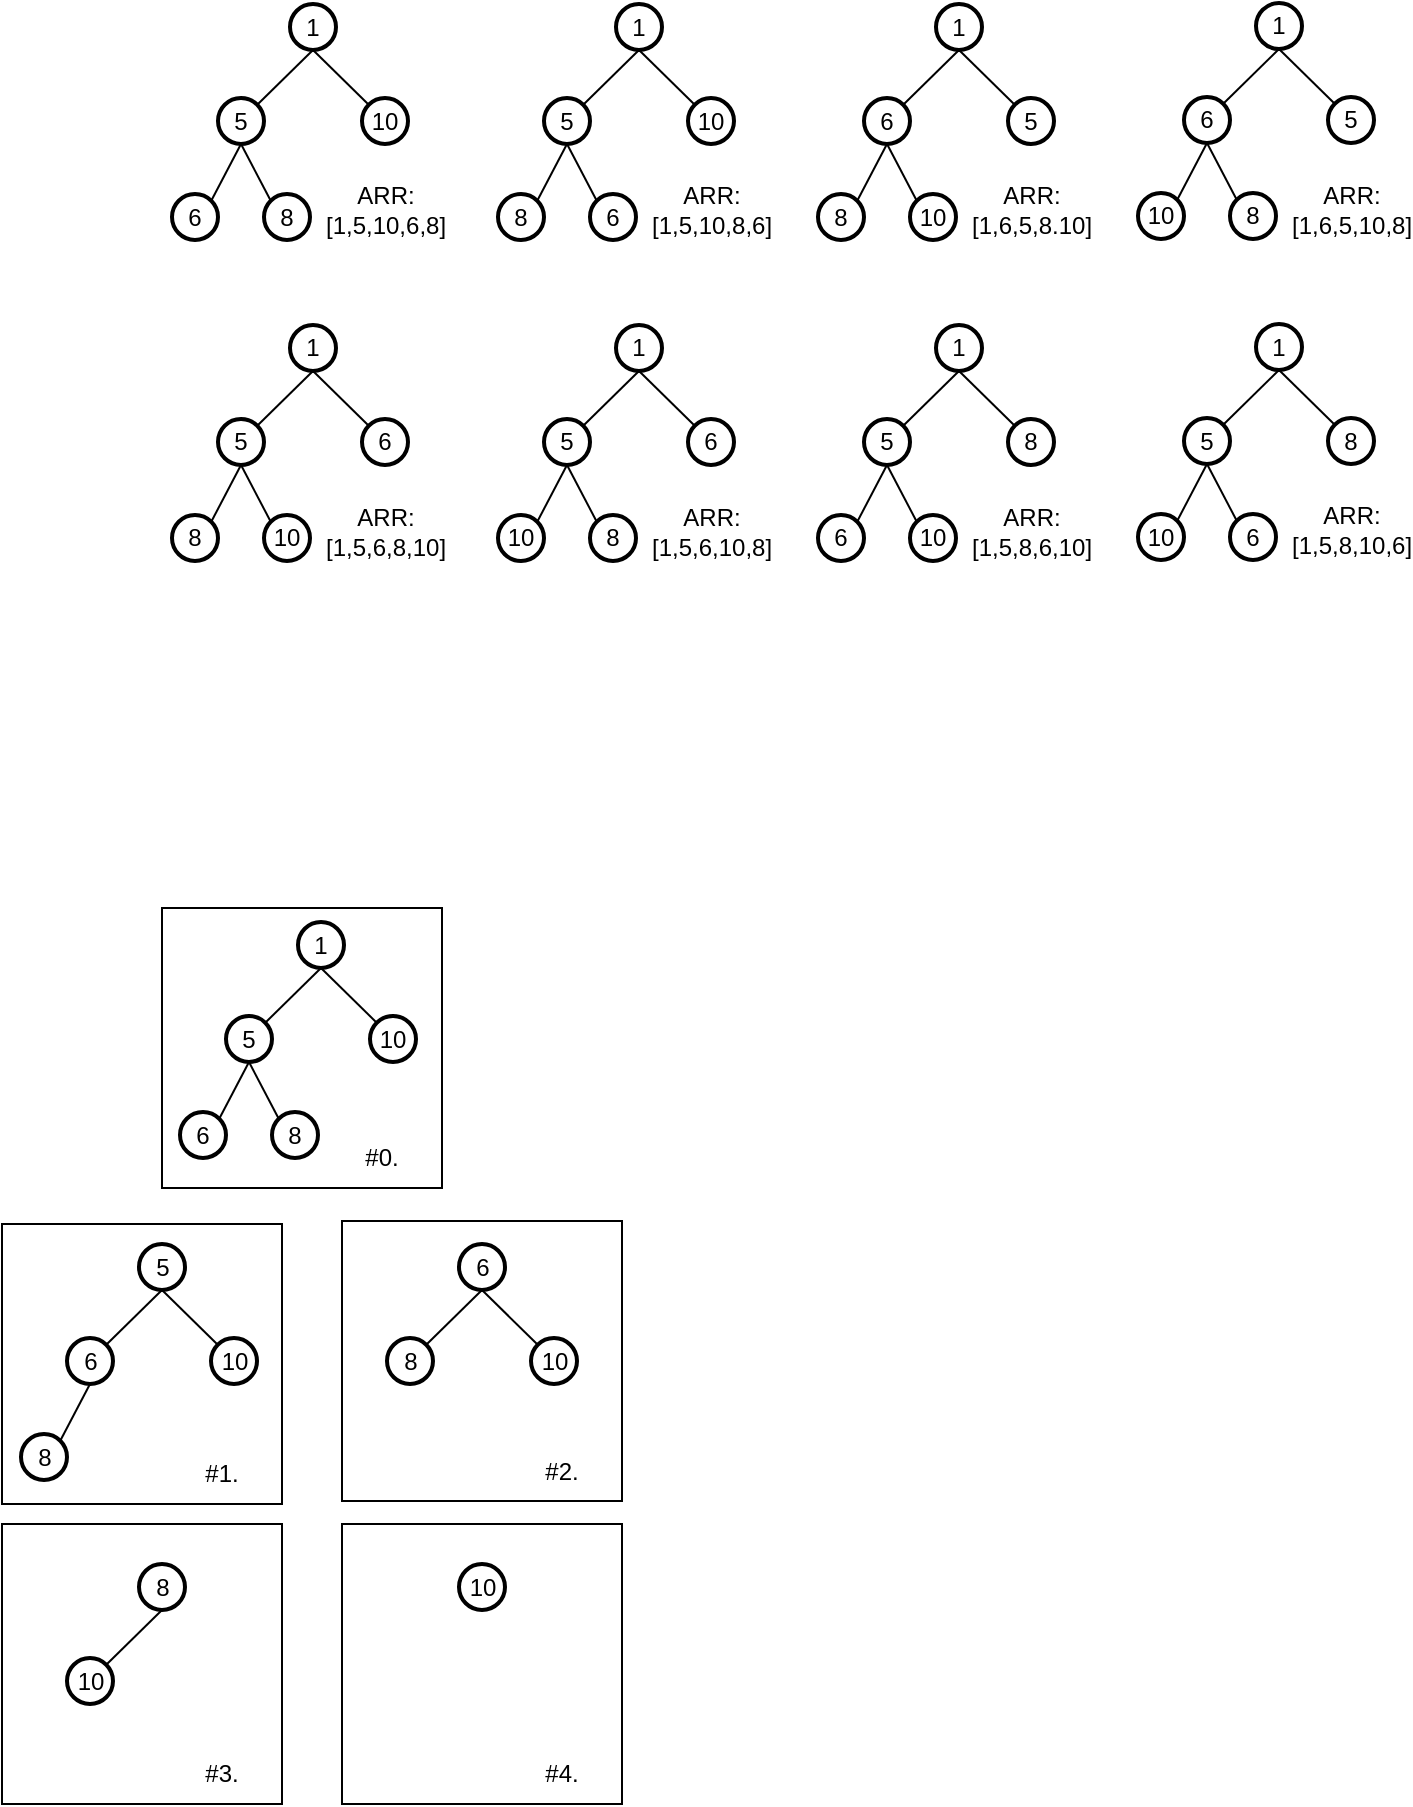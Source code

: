 <mxfile version="23.1.5" type="github">
  <diagram name="Page-1" id="aHhP2dkoNw0n4RLFs2D8">
    <mxGraphModel dx="1850" dy="497" grid="1" gridSize="10" guides="1" tooltips="1" connect="1" arrows="1" fold="1" page="1" pageScale="1" pageWidth="850" pageHeight="1100" math="0" shadow="0">
      <root>
        <mxCell id="0" />
        <mxCell id="1" parent="0" />
        <mxCell id="cqjwxdYqzC4HTUzRYHal-205" value="" style="whiteSpace=wrap;html=1;aspect=fixed;" vertex="1" parent="1">
          <mxGeometry x="-78" y="552" width="140" height="140" as="geometry" />
        </mxCell>
        <mxCell id="cqjwxdYqzC4HTUzRYHal-204" value="" style="whiteSpace=wrap;html=1;aspect=fixed;" vertex="1" parent="1">
          <mxGeometry x="12" y="860" width="140" height="140" as="geometry" />
        </mxCell>
        <mxCell id="cqjwxdYqzC4HTUzRYHal-203" value="" style="whiteSpace=wrap;html=1;aspect=fixed;" vertex="1" parent="1">
          <mxGeometry x="-158" y="860" width="140" height="140" as="geometry" />
        </mxCell>
        <mxCell id="cqjwxdYqzC4HTUzRYHal-202" value="" style="whiteSpace=wrap;html=1;aspect=fixed;" vertex="1" parent="1">
          <mxGeometry x="12" y="708.5" width="140" height="140" as="geometry" />
        </mxCell>
        <mxCell id="cqjwxdYqzC4HTUzRYHal-201" value="" style="whiteSpace=wrap;html=1;aspect=fixed;" vertex="1" parent="1">
          <mxGeometry x="-158" y="710" width="140" height="140" as="geometry" />
        </mxCell>
        <mxCell id="2" value="1" style="ellipse;aspect=fixed;strokeWidth=2;whiteSpace=wrap;" parent="1" vertex="1">
          <mxGeometry x="-14" y="100" width="23" height="23" as="geometry" />
        </mxCell>
        <mxCell id="3" value="5" style="ellipse;aspect=fixed;strokeWidth=2;whiteSpace=wrap;" parent="1" vertex="1">
          <mxGeometry x="-50" y="147" width="23" height="23" as="geometry" />
        </mxCell>
        <mxCell id="4" value="10" style="ellipse;aspect=fixed;strokeWidth=2;whiteSpace=wrap;" parent="1" vertex="1">
          <mxGeometry x="22" y="147" width="23" height="23" as="geometry" />
        </mxCell>
        <mxCell id="7" value="6" style="ellipse;aspect=fixed;strokeWidth=2;whiteSpace=wrap;" parent="1" vertex="1">
          <mxGeometry x="-73" y="195" width="23" height="23" as="geometry" />
        </mxCell>
        <mxCell id="8" value="8" style="ellipse;aspect=fixed;strokeWidth=2;whiteSpace=wrap;" parent="1" vertex="1">
          <mxGeometry x="-27" y="195" width="23" height="23" as="geometry" />
        </mxCell>
        <mxCell id="cqjwxdYqzC4HTUzRYHal-14" value="" style="endArrow=none;html=1;rounded=0;entryX=0.5;entryY=1;entryDx=0;entryDy=0;exitX=1;exitY=0;exitDx=0;exitDy=0;" edge="1" parent="1" source="7" target="3">
          <mxGeometry width="50" height="50" relative="1" as="geometry">
            <mxPoint x="-123" y="223" as="sourcePoint" />
            <mxPoint x="-73" y="173" as="targetPoint" />
          </mxGeometry>
        </mxCell>
        <mxCell id="cqjwxdYqzC4HTUzRYHal-15" value="" style="endArrow=none;html=1;rounded=0;entryX=0.5;entryY=1;entryDx=0;entryDy=0;exitX=0;exitY=0;exitDx=0;exitDy=0;" edge="1" parent="1" source="8" target="3">
          <mxGeometry width="50" height="50" relative="1" as="geometry">
            <mxPoint x="-20" y="200" as="sourcePoint" />
            <mxPoint x="90" y="230" as="targetPoint" />
          </mxGeometry>
        </mxCell>
        <mxCell id="cqjwxdYqzC4HTUzRYHal-16" value="" style="endArrow=none;html=1;rounded=0;exitX=1;exitY=0;exitDx=0;exitDy=0;entryX=0.5;entryY=1;entryDx=0;entryDy=0;" edge="1" parent="1" source="3" target="2">
          <mxGeometry width="50" height="50" relative="1" as="geometry">
            <mxPoint x="-10" y="170" as="sourcePoint" />
            <mxPoint y="140" as="targetPoint" />
          </mxGeometry>
        </mxCell>
        <mxCell id="cqjwxdYqzC4HTUzRYHal-17" value="" style="endArrow=none;html=1;rounded=0;entryX=0.5;entryY=1;entryDx=0;entryDy=0;exitX=0;exitY=0;exitDx=0;exitDy=0;" edge="1" parent="1" source="4" target="2">
          <mxGeometry width="50" height="50" relative="1" as="geometry">
            <mxPoint x="10" y="200" as="sourcePoint" />
            <mxPoint x="60" y="150" as="targetPoint" />
          </mxGeometry>
        </mxCell>
        <mxCell id="cqjwxdYqzC4HTUzRYHal-19" value="ARR: [1,5,10,6,8]" style="text;html=1;align=center;verticalAlign=middle;whiteSpace=wrap;rounded=0;" vertex="1" parent="1">
          <mxGeometry x="3.5" y="188" width="60" height="30" as="geometry" />
        </mxCell>
        <mxCell id="cqjwxdYqzC4HTUzRYHal-20" value="1" style="ellipse;aspect=fixed;strokeWidth=2;whiteSpace=wrap;" vertex="1" parent="1">
          <mxGeometry x="149" y="100" width="23" height="23" as="geometry" />
        </mxCell>
        <mxCell id="cqjwxdYqzC4HTUzRYHal-21" value="5" style="ellipse;aspect=fixed;strokeWidth=2;whiteSpace=wrap;" vertex="1" parent="1">
          <mxGeometry x="113" y="147" width="23" height="23" as="geometry" />
        </mxCell>
        <mxCell id="cqjwxdYqzC4HTUzRYHal-22" value="10" style="ellipse;aspect=fixed;strokeWidth=2;whiteSpace=wrap;" vertex="1" parent="1">
          <mxGeometry x="185" y="147" width="23" height="23" as="geometry" />
        </mxCell>
        <mxCell id="cqjwxdYqzC4HTUzRYHal-23" value="8" style="ellipse;aspect=fixed;strokeWidth=2;whiteSpace=wrap;" vertex="1" parent="1">
          <mxGeometry x="90" y="195" width="23" height="23" as="geometry" />
        </mxCell>
        <mxCell id="cqjwxdYqzC4HTUzRYHal-24" value="6" style="ellipse;aspect=fixed;strokeWidth=2;whiteSpace=wrap;" vertex="1" parent="1">
          <mxGeometry x="136" y="195" width="23" height="23" as="geometry" />
        </mxCell>
        <mxCell id="cqjwxdYqzC4HTUzRYHal-25" value="" style="endArrow=none;html=1;rounded=0;entryX=0.5;entryY=1;entryDx=0;entryDy=0;exitX=1;exitY=0;exitDx=0;exitDy=0;" edge="1" parent="1" source="cqjwxdYqzC4HTUzRYHal-23" target="cqjwxdYqzC4HTUzRYHal-21">
          <mxGeometry width="50" height="50" relative="1" as="geometry">
            <mxPoint x="40" y="223" as="sourcePoint" />
            <mxPoint x="90" y="173" as="targetPoint" />
          </mxGeometry>
        </mxCell>
        <mxCell id="cqjwxdYqzC4HTUzRYHal-26" value="" style="endArrow=none;html=1;rounded=0;entryX=0.5;entryY=1;entryDx=0;entryDy=0;exitX=0;exitY=0;exitDx=0;exitDy=0;" edge="1" parent="1" source="cqjwxdYqzC4HTUzRYHal-24" target="cqjwxdYqzC4HTUzRYHal-21">
          <mxGeometry width="50" height="50" relative="1" as="geometry">
            <mxPoint x="143" y="200" as="sourcePoint" />
            <mxPoint x="253" y="230" as="targetPoint" />
          </mxGeometry>
        </mxCell>
        <mxCell id="cqjwxdYqzC4HTUzRYHal-27" value="" style="endArrow=none;html=1;rounded=0;exitX=1;exitY=0;exitDx=0;exitDy=0;entryX=0.5;entryY=1;entryDx=0;entryDy=0;" edge="1" parent="1" source="cqjwxdYqzC4HTUzRYHal-21" target="cqjwxdYqzC4HTUzRYHal-20">
          <mxGeometry width="50" height="50" relative="1" as="geometry">
            <mxPoint x="153" y="170" as="sourcePoint" />
            <mxPoint x="163" y="140" as="targetPoint" />
          </mxGeometry>
        </mxCell>
        <mxCell id="cqjwxdYqzC4HTUzRYHal-28" value="" style="endArrow=none;html=1;rounded=0;entryX=0.5;entryY=1;entryDx=0;entryDy=0;exitX=0;exitY=0;exitDx=0;exitDy=0;" edge="1" parent="1" source="cqjwxdYqzC4HTUzRYHal-22" target="cqjwxdYqzC4HTUzRYHal-20">
          <mxGeometry width="50" height="50" relative="1" as="geometry">
            <mxPoint x="173" y="200" as="sourcePoint" />
            <mxPoint x="223" y="150" as="targetPoint" />
          </mxGeometry>
        </mxCell>
        <mxCell id="cqjwxdYqzC4HTUzRYHal-29" value="ARR: [1,5,10,8,6]" style="text;html=1;align=center;verticalAlign=middle;whiteSpace=wrap;rounded=0;" vertex="1" parent="1">
          <mxGeometry x="166.5" y="188" width="60" height="30" as="geometry" />
        </mxCell>
        <mxCell id="cqjwxdYqzC4HTUzRYHal-30" value="1" style="ellipse;aspect=fixed;strokeWidth=2;whiteSpace=wrap;" vertex="1" parent="1">
          <mxGeometry x="309" y="100" width="23" height="23" as="geometry" />
        </mxCell>
        <mxCell id="cqjwxdYqzC4HTUzRYHal-31" value="6" style="ellipse;aspect=fixed;strokeWidth=2;whiteSpace=wrap;" vertex="1" parent="1">
          <mxGeometry x="273" y="147" width="23" height="23" as="geometry" />
        </mxCell>
        <mxCell id="cqjwxdYqzC4HTUzRYHal-32" value="5" style="ellipse;aspect=fixed;strokeWidth=2;whiteSpace=wrap;" vertex="1" parent="1">
          <mxGeometry x="345" y="147" width="23" height="23" as="geometry" />
        </mxCell>
        <mxCell id="cqjwxdYqzC4HTUzRYHal-33" value="8" style="ellipse;aspect=fixed;strokeWidth=2;whiteSpace=wrap;" vertex="1" parent="1">
          <mxGeometry x="250" y="195" width="23" height="23" as="geometry" />
        </mxCell>
        <mxCell id="cqjwxdYqzC4HTUzRYHal-34" value="10" style="ellipse;aspect=fixed;strokeWidth=2;whiteSpace=wrap;" vertex="1" parent="1">
          <mxGeometry x="296" y="195" width="23" height="23" as="geometry" />
        </mxCell>
        <mxCell id="cqjwxdYqzC4HTUzRYHal-35" value="" style="endArrow=none;html=1;rounded=0;entryX=0.5;entryY=1;entryDx=0;entryDy=0;exitX=1;exitY=0;exitDx=0;exitDy=0;" edge="1" parent="1" source="cqjwxdYqzC4HTUzRYHal-33" target="cqjwxdYqzC4HTUzRYHal-31">
          <mxGeometry width="50" height="50" relative="1" as="geometry">
            <mxPoint x="200" y="223" as="sourcePoint" />
            <mxPoint x="250" y="173" as="targetPoint" />
          </mxGeometry>
        </mxCell>
        <mxCell id="cqjwxdYqzC4HTUzRYHal-36" value="" style="endArrow=none;html=1;rounded=0;entryX=0.5;entryY=1;entryDx=0;entryDy=0;exitX=0;exitY=0;exitDx=0;exitDy=0;" edge="1" parent="1" source="cqjwxdYqzC4HTUzRYHal-34" target="cqjwxdYqzC4HTUzRYHal-31">
          <mxGeometry width="50" height="50" relative="1" as="geometry">
            <mxPoint x="303" y="200" as="sourcePoint" />
            <mxPoint x="413" y="230" as="targetPoint" />
          </mxGeometry>
        </mxCell>
        <mxCell id="cqjwxdYqzC4HTUzRYHal-37" value="" style="endArrow=none;html=1;rounded=0;exitX=1;exitY=0;exitDx=0;exitDy=0;entryX=0.5;entryY=1;entryDx=0;entryDy=0;" edge="1" parent="1" source="cqjwxdYqzC4HTUzRYHal-31" target="cqjwxdYqzC4HTUzRYHal-30">
          <mxGeometry width="50" height="50" relative="1" as="geometry">
            <mxPoint x="313" y="170" as="sourcePoint" />
            <mxPoint x="323" y="140" as="targetPoint" />
          </mxGeometry>
        </mxCell>
        <mxCell id="cqjwxdYqzC4HTUzRYHal-38" value="" style="endArrow=none;html=1;rounded=0;entryX=0.5;entryY=1;entryDx=0;entryDy=0;exitX=0;exitY=0;exitDx=0;exitDy=0;" edge="1" parent="1" source="cqjwxdYqzC4HTUzRYHal-32" target="cqjwxdYqzC4HTUzRYHal-30">
          <mxGeometry width="50" height="50" relative="1" as="geometry">
            <mxPoint x="333" y="200" as="sourcePoint" />
            <mxPoint x="383" y="150" as="targetPoint" />
          </mxGeometry>
        </mxCell>
        <mxCell id="cqjwxdYqzC4HTUzRYHal-39" value="ARR: [1,6,5,8.10]" style="text;html=1;align=center;verticalAlign=middle;whiteSpace=wrap;rounded=0;" vertex="1" parent="1">
          <mxGeometry x="326.5" y="188" width="60" height="30" as="geometry" />
        </mxCell>
        <mxCell id="cqjwxdYqzC4HTUzRYHal-51" value="1" style="ellipse;aspect=fixed;strokeWidth=2;whiteSpace=wrap;" vertex="1" parent="1">
          <mxGeometry x="469" y="99.5" width="23" height="23" as="geometry" />
        </mxCell>
        <mxCell id="cqjwxdYqzC4HTUzRYHal-52" value="6" style="ellipse;aspect=fixed;strokeWidth=2;whiteSpace=wrap;" vertex="1" parent="1">
          <mxGeometry x="433" y="146.5" width="23" height="23" as="geometry" />
        </mxCell>
        <mxCell id="cqjwxdYqzC4HTUzRYHal-53" value="5" style="ellipse;aspect=fixed;strokeWidth=2;whiteSpace=wrap;" vertex="1" parent="1">
          <mxGeometry x="505" y="146.5" width="23" height="23" as="geometry" />
        </mxCell>
        <mxCell id="cqjwxdYqzC4HTUzRYHal-54" value="10" style="ellipse;aspect=fixed;strokeWidth=2;whiteSpace=wrap;" vertex="1" parent="1">
          <mxGeometry x="410" y="194.5" width="23" height="23" as="geometry" />
        </mxCell>
        <mxCell id="cqjwxdYqzC4HTUzRYHal-55" value="8" style="ellipse;aspect=fixed;strokeWidth=2;whiteSpace=wrap;" vertex="1" parent="1">
          <mxGeometry x="456" y="194.5" width="23" height="23" as="geometry" />
        </mxCell>
        <mxCell id="cqjwxdYqzC4HTUzRYHal-56" value="" style="endArrow=none;html=1;rounded=0;entryX=0.5;entryY=1;entryDx=0;entryDy=0;exitX=1;exitY=0;exitDx=0;exitDy=0;" edge="1" parent="1" source="cqjwxdYqzC4HTUzRYHal-54" target="cqjwxdYqzC4HTUzRYHal-52">
          <mxGeometry width="50" height="50" relative="1" as="geometry">
            <mxPoint x="360" y="222.5" as="sourcePoint" />
            <mxPoint x="410" y="172.5" as="targetPoint" />
          </mxGeometry>
        </mxCell>
        <mxCell id="cqjwxdYqzC4HTUzRYHal-57" value="" style="endArrow=none;html=1;rounded=0;entryX=0.5;entryY=1;entryDx=0;entryDy=0;exitX=0;exitY=0;exitDx=0;exitDy=0;" edge="1" parent="1" source="cqjwxdYqzC4HTUzRYHal-55" target="cqjwxdYqzC4HTUzRYHal-52">
          <mxGeometry width="50" height="50" relative="1" as="geometry">
            <mxPoint x="463" y="199.5" as="sourcePoint" />
            <mxPoint x="573" y="229.5" as="targetPoint" />
          </mxGeometry>
        </mxCell>
        <mxCell id="cqjwxdYqzC4HTUzRYHal-58" value="" style="endArrow=none;html=1;rounded=0;exitX=1;exitY=0;exitDx=0;exitDy=0;entryX=0.5;entryY=1;entryDx=0;entryDy=0;" edge="1" parent="1" source="cqjwxdYqzC4HTUzRYHal-52" target="cqjwxdYqzC4HTUzRYHal-51">
          <mxGeometry width="50" height="50" relative="1" as="geometry">
            <mxPoint x="473" y="169.5" as="sourcePoint" />
            <mxPoint x="483" y="139.5" as="targetPoint" />
          </mxGeometry>
        </mxCell>
        <mxCell id="cqjwxdYqzC4HTUzRYHal-59" value="" style="endArrow=none;html=1;rounded=0;entryX=0.5;entryY=1;entryDx=0;entryDy=0;exitX=0;exitY=0;exitDx=0;exitDy=0;" edge="1" parent="1" source="cqjwxdYqzC4HTUzRYHal-53" target="cqjwxdYqzC4HTUzRYHal-51">
          <mxGeometry width="50" height="50" relative="1" as="geometry">
            <mxPoint x="493" y="199.5" as="sourcePoint" />
            <mxPoint x="543" y="149.5" as="targetPoint" />
          </mxGeometry>
        </mxCell>
        <mxCell id="cqjwxdYqzC4HTUzRYHal-60" value="ARR: [1,6,5,10,8]" style="text;html=1;align=center;verticalAlign=middle;whiteSpace=wrap;rounded=0;" vertex="1" parent="1">
          <mxGeometry x="486.5" y="187.5" width="60" height="30" as="geometry" />
        </mxCell>
        <mxCell id="cqjwxdYqzC4HTUzRYHal-102" value="1" style="ellipse;aspect=fixed;strokeWidth=2;whiteSpace=wrap;" vertex="1" parent="1">
          <mxGeometry x="-14" y="260.5" width="23" height="23" as="geometry" />
        </mxCell>
        <mxCell id="cqjwxdYqzC4HTUzRYHal-103" value="5" style="ellipse;aspect=fixed;strokeWidth=2;whiteSpace=wrap;" vertex="1" parent="1">
          <mxGeometry x="-50" y="307.5" width="23" height="23" as="geometry" />
        </mxCell>
        <mxCell id="cqjwxdYqzC4HTUzRYHal-104" value="6" style="ellipse;aspect=fixed;strokeWidth=2;whiteSpace=wrap;" vertex="1" parent="1">
          <mxGeometry x="22" y="307.5" width="23" height="23" as="geometry" />
        </mxCell>
        <mxCell id="cqjwxdYqzC4HTUzRYHal-105" value="8" style="ellipse;aspect=fixed;strokeWidth=2;whiteSpace=wrap;" vertex="1" parent="1">
          <mxGeometry x="-73" y="355.5" width="23" height="23" as="geometry" />
        </mxCell>
        <mxCell id="cqjwxdYqzC4HTUzRYHal-106" value="10" style="ellipse;aspect=fixed;strokeWidth=2;whiteSpace=wrap;" vertex="1" parent="1">
          <mxGeometry x="-27" y="355.5" width="23" height="23" as="geometry" />
        </mxCell>
        <mxCell id="cqjwxdYqzC4HTUzRYHal-107" value="" style="endArrow=none;html=1;rounded=0;entryX=0.5;entryY=1;entryDx=0;entryDy=0;exitX=1;exitY=0;exitDx=0;exitDy=0;" edge="1" parent="1" source="cqjwxdYqzC4HTUzRYHal-105" target="cqjwxdYqzC4HTUzRYHal-103">
          <mxGeometry width="50" height="50" relative="1" as="geometry">
            <mxPoint x="-123" y="383.5" as="sourcePoint" />
            <mxPoint x="-73" y="333.5" as="targetPoint" />
          </mxGeometry>
        </mxCell>
        <mxCell id="cqjwxdYqzC4HTUzRYHal-108" value="" style="endArrow=none;html=1;rounded=0;entryX=0.5;entryY=1;entryDx=0;entryDy=0;exitX=0;exitY=0;exitDx=0;exitDy=0;" edge="1" parent="1" source="cqjwxdYqzC4HTUzRYHal-106" target="cqjwxdYqzC4HTUzRYHal-103">
          <mxGeometry width="50" height="50" relative="1" as="geometry">
            <mxPoint x="-20" y="360.5" as="sourcePoint" />
            <mxPoint x="90" y="390.5" as="targetPoint" />
          </mxGeometry>
        </mxCell>
        <mxCell id="cqjwxdYqzC4HTUzRYHal-109" value="" style="endArrow=none;html=1;rounded=0;exitX=1;exitY=0;exitDx=0;exitDy=0;entryX=0.5;entryY=1;entryDx=0;entryDy=0;" edge="1" parent="1" source="cqjwxdYqzC4HTUzRYHal-103" target="cqjwxdYqzC4HTUzRYHal-102">
          <mxGeometry width="50" height="50" relative="1" as="geometry">
            <mxPoint x="-10" y="330.5" as="sourcePoint" />
            <mxPoint y="300.5" as="targetPoint" />
          </mxGeometry>
        </mxCell>
        <mxCell id="cqjwxdYqzC4HTUzRYHal-110" value="" style="endArrow=none;html=1;rounded=0;entryX=0.5;entryY=1;entryDx=0;entryDy=0;exitX=0;exitY=0;exitDx=0;exitDy=0;" edge="1" parent="1" source="cqjwxdYqzC4HTUzRYHal-104" target="cqjwxdYqzC4HTUzRYHal-102">
          <mxGeometry width="50" height="50" relative="1" as="geometry">
            <mxPoint x="10" y="360.5" as="sourcePoint" />
            <mxPoint x="60" y="310.5" as="targetPoint" />
          </mxGeometry>
        </mxCell>
        <mxCell id="cqjwxdYqzC4HTUzRYHal-111" value="ARR: [1,5,6,8,10]" style="text;html=1;align=center;verticalAlign=middle;whiteSpace=wrap;rounded=0;" vertex="1" parent="1">
          <mxGeometry x="3.5" y="348.5" width="60" height="30" as="geometry" />
        </mxCell>
        <mxCell id="cqjwxdYqzC4HTUzRYHal-112" value="1" style="ellipse;aspect=fixed;strokeWidth=2;whiteSpace=wrap;" vertex="1" parent="1">
          <mxGeometry x="149" y="260.5" width="23" height="23" as="geometry" />
        </mxCell>
        <mxCell id="cqjwxdYqzC4HTUzRYHal-113" value="5" style="ellipse;aspect=fixed;strokeWidth=2;whiteSpace=wrap;" vertex="1" parent="1">
          <mxGeometry x="113" y="307.5" width="23" height="23" as="geometry" />
        </mxCell>
        <mxCell id="cqjwxdYqzC4HTUzRYHal-114" value="6" style="ellipse;aspect=fixed;strokeWidth=2;whiteSpace=wrap;" vertex="1" parent="1">
          <mxGeometry x="185" y="307.5" width="23" height="23" as="geometry" />
        </mxCell>
        <mxCell id="cqjwxdYqzC4HTUzRYHal-115" value="10" style="ellipse;aspect=fixed;strokeWidth=2;whiteSpace=wrap;" vertex="1" parent="1">
          <mxGeometry x="90" y="355.5" width="23" height="23" as="geometry" />
        </mxCell>
        <mxCell id="cqjwxdYqzC4HTUzRYHal-116" value="8" style="ellipse;aspect=fixed;strokeWidth=2;whiteSpace=wrap;" vertex="1" parent="1">
          <mxGeometry x="136" y="355.5" width="23" height="23" as="geometry" />
        </mxCell>
        <mxCell id="cqjwxdYqzC4HTUzRYHal-117" value="" style="endArrow=none;html=1;rounded=0;entryX=0.5;entryY=1;entryDx=0;entryDy=0;exitX=1;exitY=0;exitDx=0;exitDy=0;" edge="1" parent="1" source="cqjwxdYqzC4HTUzRYHal-115" target="cqjwxdYqzC4HTUzRYHal-113">
          <mxGeometry width="50" height="50" relative="1" as="geometry">
            <mxPoint x="40" y="383.5" as="sourcePoint" />
            <mxPoint x="90" y="333.5" as="targetPoint" />
          </mxGeometry>
        </mxCell>
        <mxCell id="cqjwxdYqzC4HTUzRYHal-118" value="" style="endArrow=none;html=1;rounded=0;entryX=0.5;entryY=1;entryDx=0;entryDy=0;exitX=0;exitY=0;exitDx=0;exitDy=0;" edge="1" parent="1" source="cqjwxdYqzC4HTUzRYHal-116" target="cqjwxdYqzC4HTUzRYHal-113">
          <mxGeometry width="50" height="50" relative="1" as="geometry">
            <mxPoint x="143" y="360.5" as="sourcePoint" />
            <mxPoint x="253" y="390.5" as="targetPoint" />
          </mxGeometry>
        </mxCell>
        <mxCell id="cqjwxdYqzC4HTUzRYHal-119" value="" style="endArrow=none;html=1;rounded=0;exitX=1;exitY=0;exitDx=0;exitDy=0;entryX=0.5;entryY=1;entryDx=0;entryDy=0;" edge="1" parent="1" source="cqjwxdYqzC4HTUzRYHal-113" target="cqjwxdYqzC4HTUzRYHal-112">
          <mxGeometry width="50" height="50" relative="1" as="geometry">
            <mxPoint x="153" y="330.5" as="sourcePoint" />
            <mxPoint x="163" y="300.5" as="targetPoint" />
          </mxGeometry>
        </mxCell>
        <mxCell id="cqjwxdYqzC4HTUzRYHal-120" value="" style="endArrow=none;html=1;rounded=0;entryX=0.5;entryY=1;entryDx=0;entryDy=0;exitX=0;exitY=0;exitDx=0;exitDy=0;" edge="1" parent="1" source="cqjwxdYqzC4HTUzRYHal-114" target="cqjwxdYqzC4HTUzRYHal-112">
          <mxGeometry width="50" height="50" relative="1" as="geometry">
            <mxPoint x="173" y="360.5" as="sourcePoint" />
            <mxPoint x="223" y="310.5" as="targetPoint" />
          </mxGeometry>
        </mxCell>
        <mxCell id="cqjwxdYqzC4HTUzRYHal-121" value="ARR: [1,5,6,10,8]" style="text;html=1;align=center;verticalAlign=middle;whiteSpace=wrap;rounded=0;" vertex="1" parent="1">
          <mxGeometry x="166.5" y="348.5" width="60" height="30" as="geometry" />
        </mxCell>
        <mxCell id="cqjwxdYqzC4HTUzRYHal-122" value="1" style="ellipse;aspect=fixed;strokeWidth=2;whiteSpace=wrap;" vertex="1" parent="1">
          <mxGeometry x="309" y="260.5" width="23" height="23" as="geometry" />
        </mxCell>
        <mxCell id="cqjwxdYqzC4HTUzRYHal-123" value="5" style="ellipse;aspect=fixed;strokeWidth=2;whiteSpace=wrap;" vertex="1" parent="1">
          <mxGeometry x="273" y="307.5" width="23" height="23" as="geometry" />
        </mxCell>
        <mxCell id="cqjwxdYqzC4HTUzRYHal-124" value="8" style="ellipse;aspect=fixed;strokeWidth=2;whiteSpace=wrap;" vertex="1" parent="1">
          <mxGeometry x="345" y="307.5" width="23" height="23" as="geometry" />
        </mxCell>
        <mxCell id="cqjwxdYqzC4HTUzRYHal-125" value="6" style="ellipse;aspect=fixed;strokeWidth=2;whiteSpace=wrap;" vertex="1" parent="1">
          <mxGeometry x="250" y="355.5" width="23" height="23" as="geometry" />
        </mxCell>
        <mxCell id="cqjwxdYqzC4HTUzRYHal-126" value="10" style="ellipse;aspect=fixed;strokeWidth=2;whiteSpace=wrap;" vertex="1" parent="1">
          <mxGeometry x="296" y="355.5" width="23" height="23" as="geometry" />
        </mxCell>
        <mxCell id="cqjwxdYqzC4HTUzRYHal-127" value="" style="endArrow=none;html=1;rounded=0;entryX=0.5;entryY=1;entryDx=0;entryDy=0;exitX=1;exitY=0;exitDx=0;exitDy=0;" edge="1" parent="1" source="cqjwxdYqzC4HTUzRYHal-125" target="cqjwxdYqzC4HTUzRYHal-123">
          <mxGeometry width="50" height="50" relative="1" as="geometry">
            <mxPoint x="200" y="383.5" as="sourcePoint" />
            <mxPoint x="250" y="333.5" as="targetPoint" />
          </mxGeometry>
        </mxCell>
        <mxCell id="cqjwxdYqzC4HTUzRYHal-128" value="" style="endArrow=none;html=1;rounded=0;entryX=0.5;entryY=1;entryDx=0;entryDy=0;exitX=0;exitY=0;exitDx=0;exitDy=0;" edge="1" parent="1" source="cqjwxdYqzC4HTUzRYHal-126" target="cqjwxdYqzC4HTUzRYHal-123">
          <mxGeometry width="50" height="50" relative="1" as="geometry">
            <mxPoint x="303" y="360.5" as="sourcePoint" />
            <mxPoint x="413" y="390.5" as="targetPoint" />
          </mxGeometry>
        </mxCell>
        <mxCell id="cqjwxdYqzC4HTUzRYHal-129" value="" style="endArrow=none;html=1;rounded=0;exitX=1;exitY=0;exitDx=0;exitDy=0;entryX=0.5;entryY=1;entryDx=0;entryDy=0;" edge="1" parent="1" source="cqjwxdYqzC4HTUzRYHal-123" target="cqjwxdYqzC4HTUzRYHal-122">
          <mxGeometry width="50" height="50" relative="1" as="geometry">
            <mxPoint x="313" y="330.5" as="sourcePoint" />
            <mxPoint x="323" y="300.5" as="targetPoint" />
          </mxGeometry>
        </mxCell>
        <mxCell id="cqjwxdYqzC4HTUzRYHal-130" value="" style="endArrow=none;html=1;rounded=0;entryX=0.5;entryY=1;entryDx=0;entryDy=0;exitX=0;exitY=0;exitDx=0;exitDy=0;" edge="1" parent="1" source="cqjwxdYqzC4HTUzRYHal-124" target="cqjwxdYqzC4HTUzRYHal-122">
          <mxGeometry width="50" height="50" relative="1" as="geometry">
            <mxPoint x="333" y="360.5" as="sourcePoint" />
            <mxPoint x="383" y="310.5" as="targetPoint" />
          </mxGeometry>
        </mxCell>
        <mxCell id="cqjwxdYqzC4HTUzRYHal-131" value="ARR: [1,5,8,6,10]" style="text;html=1;align=center;verticalAlign=middle;whiteSpace=wrap;rounded=0;" vertex="1" parent="1">
          <mxGeometry x="326.5" y="348.5" width="60" height="30" as="geometry" />
        </mxCell>
        <mxCell id="cqjwxdYqzC4HTUzRYHal-132" value="1" style="ellipse;aspect=fixed;strokeWidth=2;whiteSpace=wrap;" vertex="1" parent="1">
          <mxGeometry x="469" y="260" width="23" height="23" as="geometry" />
        </mxCell>
        <mxCell id="cqjwxdYqzC4HTUzRYHal-133" value="5" style="ellipse;aspect=fixed;strokeWidth=2;whiteSpace=wrap;" vertex="1" parent="1">
          <mxGeometry x="433" y="307" width="23" height="23" as="geometry" />
        </mxCell>
        <mxCell id="cqjwxdYqzC4HTUzRYHal-134" value="8" style="ellipse;aspect=fixed;strokeWidth=2;whiteSpace=wrap;" vertex="1" parent="1">
          <mxGeometry x="505" y="307" width="23" height="23" as="geometry" />
        </mxCell>
        <mxCell id="cqjwxdYqzC4HTUzRYHal-135" value="10" style="ellipse;aspect=fixed;strokeWidth=2;whiteSpace=wrap;" vertex="1" parent="1">
          <mxGeometry x="410" y="355" width="23" height="23" as="geometry" />
        </mxCell>
        <mxCell id="cqjwxdYqzC4HTUzRYHal-136" value="6" style="ellipse;aspect=fixed;strokeWidth=2;whiteSpace=wrap;" vertex="1" parent="1">
          <mxGeometry x="456" y="355" width="23" height="23" as="geometry" />
        </mxCell>
        <mxCell id="cqjwxdYqzC4HTUzRYHal-137" value="" style="endArrow=none;html=1;rounded=0;entryX=0.5;entryY=1;entryDx=0;entryDy=0;exitX=1;exitY=0;exitDx=0;exitDy=0;" edge="1" parent="1" source="cqjwxdYqzC4HTUzRYHal-135" target="cqjwxdYqzC4HTUzRYHal-133">
          <mxGeometry width="50" height="50" relative="1" as="geometry">
            <mxPoint x="360" y="383" as="sourcePoint" />
            <mxPoint x="410" y="333" as="targetPoint" />
          </mxGeometry>
        </mxCell>
        <mxCell id="cqjwxdYqzC4HTUzRYHal-138" value="" style="endArrow=none;html=1;rounded=0;entryX=0.5;entryY=1;entryDx=0;entryDy=0;exitX=0;exitY=0;exitDx=0;exitDy=0;" edge="1" parent="1" source="cqjwxdYqzC4HTUzRYHal-136" target="cqjwxdYqzC4HTUzRYHal-133">
          <mxGeometry width="50" height="50" relative="1" as="geometry">
            <mxPoint x="463" y="360" as="sourcePoint" />
            <mxPoint x="573" y="390" as="targetPoint" />
          </mxGeometry>
        </mxCell>
        <mxCell id="cqjwxdYqzC4HTUzRYHal-139" value="" style="endArrow=none;html=1;rounded=0;exitX=1;exitY=0;exitDx=0;exitDy=0;entryX=0.5;entryY=1;entryDx=0;entryDy=0;" edge="1" parent="1" source="cqjwxdYqzC4HTUzRYHal-133" target="cqjwxdYqzC4HTUzRYHal-132">
          <mxGeometry width="50" height="50" relative="1" as="geometry">
            <mxPoint x="473" y="330" as="sourcePoint" />
            <mxPoint x="483" y="300" as="targetPoint" />
          </mxGeometry>
        </mxCell>
        <mxCell id="cqjwxdYqzC4HTUzRYHal-140" value="" style="endArrow=none;html=1;rounded=0;entryX=0.5;entryY=1;entryDx=0;entryDy=0;exitX=0;exitY=0;exitDx=0;exitDy=0;" edge="1" parent="1" source="cqjwxdYqzC4HTUzRYHal-134" target="cqjwxdYqzC4HTUzRYHal-132">
          <mxGeometry width="50" height="50" relative="1" as="geometry">
            <mxPoint x="493" y="360" as="sourcePoint" />
            <mxPoint x="543" y="310" as="targetPoint" />
          </mxGeometry>
        </mxCell>
        <mxCell id="cqjwxdYqzC4HTUzRYHal-141" value="ARR: [1,5,8,10,6]" style="text;html=1;align=center;verticalAlign=middle;whiteSpace=wrap;rounded=0;" vertex="1" parent="1">
          <mxGeometry x="486.5" y="348" width="60" height="30" as="geometry" />
        </mxCell>
        <mxCell id="cqjwxdYqzC4HTUzRYHal-143" value="1" style="ellipse;aspect=fixed;strokeWidth=2;whiteSpace=wrap;" vertex="1" parent="1">
          <mxGeometry x="-10" y="559" width="23" height="23" as="geometry" />
        </mxCell>
        <mxCell id="cqjwxdYqzC4HTUzRYHal-144" value="5" style="ellipse;aspect=fixed;strokeWidth=2;whiteSpace=wrap;" vertex="1" parent="1">
          <mxGeometry x="-46" y="606" width="23" height="23" as="geometry" />
        </mxCell>
        <mxCell id="cqjwxdYqzC4HTUzRYHal-145" value="10" style="ellipse;aspect=fixed;strokeWidth=2;whiteSpace=wrap;" vertex="1" parent="1">
          <mxGeometry x="26" y="606" width="23" height="23" as="geometry" />
        </mxCell>
        <mxCell id="cqjwxdYqzC4HTUzRYHal-146" value="6" style="ellipse;aspect=fixed;strokeWidth=2;whiteSpace=wrap;" vertex="1" parent="1">
          <mxGeometry x="-69" y="654" width="23" height="23" as="geometry" />
        </mxCell>
        <mxCell id="cqjwxdYqzC4HTUzRYHal-147" value="8" style="ellipse;aspect=fixed;strokeWidth=2;whiteSpace=wrap;" vertex="1" parent="1">
          <mxGeometry x="-23" y="654" width="23" height="23" as="geometry" />
        </mxCell>
        <mxCell id="cqjwxdYqzC4HTUzRYHal-148" value="" style="endArrow=none;html=1;rounded=0;entryX=0.5;entryY=1;entryDx=0;entryDy=0;exitX=1;exitY=0;exitDx=0;exitDy=0;" edge="1" parent="1" source="cqjwxdYqzC4HTUzRYHal-146" target="cqjwxdYqzC4HTUzRYHal-144">
          <mxGeometry width="50" height="50" relative="1" as="geometry">
            <mxPoint x="-119" y="682" as="sourcePoint" />
            <mxPoint x="-69" y="632" as="targetPoint" />
          </mxGeometry>
        </mxCell>
        <mxCell id="cqjwxdYqzC4HTUzRYHal-149" value="" style="endArrow=none;html=1;rounded=0;entryX=0.5;entryY=1;entryDx=0;entryDy=0;exitX=0;exitY=0;exitDx=0;exitDy=0;" edge="1" parent="1" source="cqjwxdYqzC4HTUzRYHal-147" target="cqjwxdYqzC4HTUzRYHal-144">
          <mxGeometry width="50" height="50" relative="1" as="geometry">
            <mxPoint x="-16" y="659" as="sourcePoint" />
            <mxPoint x="94" y="689" as="targetPoint" />
          </mxGeometry>
        </mxCell>
        <mxCell id="cqjwxdYqzC4HTUzRYHal-150" value="" style="endArrow=none;html=1;rounded=0;exitX=1;exitY=0;exitDx=0;exitDy=0;entryX=0.5;entryY=1;entryDx=0;entryDy=0;" edge="1" parent="1" source="cqjwxdYqzC4HTUzRYHal-144" target="cqjwxdYqzC4HTUzRYHal-143">
          <mxGeometry width="50" height="50" relative="1" as="geometry">
            <mxPoint x="-6" y="629" as="sourcePoint" />
            <mxPoint x="4" y="599" as="targetPoint" />
          </mxGeometry>
        </mxCell>
        <mxCell id="cqjwxdYqzC4HTUzRYHal-151" value="" style="endArrow=none;html=1;rounded=0;entryX=0.5;entryY=1;entryDx=0;entryDy=0;exitX=0;exitY=0;exitDx=0;exitDy=0;" edge="1" parent="1" source="cqjwxdYqzC4HTUzRYHal-145" target="cqjwxdYqzC4HTUzRYHal-143">
          <mxGeometry width="50" height="50" relative="1" as="geometry">
            <mxPoint x="14" y="659" as="sourcePoint" />
            <mxPoint x="64" y="609" as="targetPoint" />
          </mxGeometry>
        </mxCell>
        <mxCell id="cqjwxdYqzC4HTUzRYHal-163" value="5" style="ellipse;aspect=fixed;strokeWidth=2;whiteSpace=wrap;" vertex="1" parent="1">
          <mxGeometry x="-89.5" y="720" width="23" height="23" as="geometry" />
        </mxCell>
        <mxCell id="cqjwxdYqzC4HTUzRYHal-164" value="6" style="ellipse;aspect=fixed;strokeWidth=2;whiteSpace=wrap;" vertex="1" parent="1">
          <mxGeometry x="-125.5" y="767" width="23" height="23" as="geometry" />
        </mxCell>
        <mxCell id="cqjwxdYqzC4HTUzRYHal-165" value="10" style="ellipse;aspect=fixed;strokeWidth=2;whiteSpace=wrap;" vertex="1" parent="1">
          <mxGeometry x="-53.5" y="767" width="23" height="23" as="geometry" />
        </mxCell>
        <mxCell id="cqjwxdYqzC4HTUzRYHal-166" value="8" style="ellipse;aspect=fixed;strokeWidth=2;whiteSpace=wrap;" vertex="1" parent="1">
          <mxGeometry x="-148.5" y="815" width="23" height="23" as="geometry" />
        </mxCell>
        <mxCell id="cqjwxdYqzC4HTUzRYHal-168" value="" style="endArrow=none;html=1;rounded=0;entryX=0.5;entryY=1;entryDx=0;entryDy=0;exitX=1;exitY=0;exitDx=0;exitDy=0;" edge="1" parent="1" source="cqjwxdYqzC4HTUzRYHal-166" target="cqjwxdYqzC4HTUzRYHal-164">
          <mxGeometry width="50" height="50" relative="1" as="geometry">
            <mxPoint x="-198.5" y="843" as="sourcePoint" />
            <mxPoint x="-148.5" y="793" as="targetPoint" />
          </mxGeometry>
        </mxCell>
        <mxCell id="cqjwxdYqzC4HTUzRYHal-170" value="" style="endArrow=none;html=1;rounded=0;exitX=1;exitY=0;exitDx=0;exitDy=0;entryX=0.5;entryY=1;entryDx=0;entryDy=0;" edge="1" parent="1" source="cqjwxdYqzC4HTUzRYHal-164" target="cqjwxdYqzC4HTUzRYHal-163">
          <mxGeometry width="50" height="50" relative="1" as="geometry">
            <mxPoint x="-85.5" y="790" as="sourcePoint" />
            <mxPoint x="-75.5" y="760" as="targetPoint" />
          </mxGeometry>
        </mxCell>
        <mxCell id="cqjwxdYqzC4HTUzRYHal-171" value="" style="endArrow=none;html=1;rounded=0;entryX=0.5;entryY=1;entryDx=0;entryDy=0;exitX=0;exitY=0;exitDx=0;exitDy=0;" edge="1" parent="1" source="cqjwxdYqzC4HTUzRYHal-165" target="cqjwxdYqzC4HTUzRYHal-163">
          <mxGeometry width="50" height="50" relative="1" as="geometry">
            <mxPoint x="-65.5" y="820" as="sourcePoint" />
            <mxPoint x="-15.5" y="770" as="targetPoint" />
          </mxGeometry>
        </mxCell>
        <mxCell id="cqjwxdYqzC4HTUzRYHal-172" value="6" style="ellipse;aspect=fixed;strokeWidth=2;whiteSpace=wrap;" vertex="1" parent="1">
          <mxGeometry x="70.5" y="720" width="23" height="23" as="geometry" />
        </mxCell>
        <mxCell id="cqjwxdYqzC4HTUzRYHal-173" value="8" style="ellipse;aspect=fixed;strokeWidth=2;whiteSpace=wrap;" vertex="1" parent="1">
          <mxGeometry x="34.5" y="767" width="23" height="23" as="geometry" />
        </mxCell>
        <mxCell id="cqjwxdYqzC4HTUzRYHal-174" value="10" style="ellipse;aspect=fixed;strokeWidth=2;whiteSpace=wrap;" vertex="1" parent="1">
          <mxGeometry x="106.5" y="767" width="23" height="23" as="geometry" />
        </mxCell>
        <mxCell id="cqjwxdYqzC4HTUzRYHal-179" value="" style="endArrow=none;html=1;rounded=0;exitX=1;exitY=0;exitDx=0;exitDy=0;entryX=0.5;entryY=1;entryDx=0;entryDy=0;" edge="1" parent="1" source="cqjwxdYqzC4HTUzRYHal-173" target="cqjwxdYqzC4HTUzRYHal-172">
          <mxGeometry width="50" height="50" relative="1" as="geometry">
            <mxPoint x="74.5" y="790" as="sourcePoint" />
            <mxPoint x="84.5" y="760" as="targetPoint" />
          </mxGeometry>
        </mxCell>
        <mxCell id="cqjwxdYqzC4HTUzRYHal-180" value="" style="endArrow=none;html=1;rounded=0;entryX=0.5;entryY=1;entryDx=0;entryDy=0;exitX=0;exitY=0;exitDx=0;exitDy=0;" edge="1" parent="1" source="cqjwxdYqzC4HTUzRYHal-174" target="cqjwxdYqzC4HTUzRYHal-172">
          <mxGeometry width="50" height="50" relative="1" as="geometry">
            <mxPoint x="94.5" y="820" as="sourcePoint" />
            <mxPoint x="144.5" y="770" as="targetPoint" />
          </mxGeometry>
        </mxCell>
        <mxCell id="cqjwxdYqzC4HTUzRYHal-181" value="8" style="ellipse;aspect=fixed;strokeWidth=2;whiteSpace=wrap;" vertex="1" parent="1">
          <mxGeometry x="-89.5" y="880" width="23" height="23" as="geometry" />
        </mxCell>
        <mxCell id="cqjwxdYqzC4HTUzRYHal-182" value="10" style="ellipse;aspect=fixed;strokeWidth=2;whiteSpace=wrap;" vertex="1" parent="1">
          <mxGeometry x="-125.5" y="927" width="23" height="23" as="geometry" />
        </mxCell>
        <mxCell id="cqjwxdYqzC4HTUzRYHal-188" value="" style="endArrow=none;html=1;rounded=0;exitX=1;exitY=0;exitDx=0;exitDy=0;entryX=0.5;entryY=1;entryDx=0;entryDy=0;" edge="1" parent="1" source="cqjwxdYqzC4HTUzRYHal-182" target="cqjwxdYqzC4HTUzRYHal-181">
          <mxGeometry width="50" height="50" relative="1" as="geometry">
            <mxPoint x="-85.5" y="950" as="sourcePoint" />
            <mxPoint x="-75.5" y="920" as="targetPoint" />
          </mxGeometry>
        </mxCell>
        <mxCell id="cqjwxdYqzC4HTUzRYHal-190" value="10" style="ellipse;aspect=fixed;strokeWidth=2;whiteSpace=wrap;" vertex="1" parent="1">
          <mxGeometry x="70.5" y="880" width="23" height="23" as="geometry" />
        </mxCell>
        <mxCell id="cqjwxdYqzC4HTUzRYHal-206" value="#0." style="text;html=1;align=center;verticalAlign=middle;whiteSpace=wrap;rounded=0;" vertex="1" parent="1">
          <mxGeometry x="2" y="662" width="60" height="30" as="geometry" />
        </mxCell>
        <mxCell id="cqjwxdYqzC4HTUzRYHal-207" value="#1." style="text;html=1;align=center;verticalAlign=middle;whiteSpace=wrap;rounded=0;" vertex="1" parent="1">
          <mxGeometry x="-78" y="820" width="60" height="30" as="geometry" />
        </mxCell>
        <mxCell id="cqjwxdYqzC4HTUzRYHal-208" value="#2." style="text;html=1;align=center;verticalAlign=middle;whiteSpace=wrap;rounded=0;" vertex="1" parent="1">
          <mxGeometry x="92" y="818.5" width="60" height="30" as="geometry" />
        </mxCell>
        <mxCell id="cqjwxdYqzC4HTUzRYHal-209" value="#3." style="text;html=1;align=center;verticalAlign=middle;whiteSpace=wrap;rounded=0;" vertex="1" parent="1">
          <mxGeometry x="-78" y="970" width="60" height="30" as="geometry" />
        </mxCell>
        <mxCell id="cqjwxdYqzC4HTUzRYHal-210" value="#4." style="text;html=1;align=center;verticalAlign=middle;whiteSpace=wrap;rounded=0;" vertex="1" parent="1">
          <mxGeometry x="92" y="970" width="60" height="30" as="geometry" />
        </mxCell>
      </root>
    </mxGraphModel>
  </diagram>
</mxfile>
